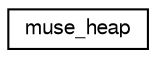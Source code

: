 digraph "Graphical Class Hierarchy"
{
  edge [fontname="FreeSans",fontsize="10",labelfontname="FreeSans",labelfontsize="10"];
  node [fontname="FreeSans",fontsize="10",shape=record];
  rankdir="LR";
  Node1 [label="muse_heap",height=0.2,width=0.4,color="black", fillcolor="white", style="filled",URL="$structmuse__heap.html",tooltip="The muse heap is an array of cells where the cells available for allocation are collected into a free..."];
}
